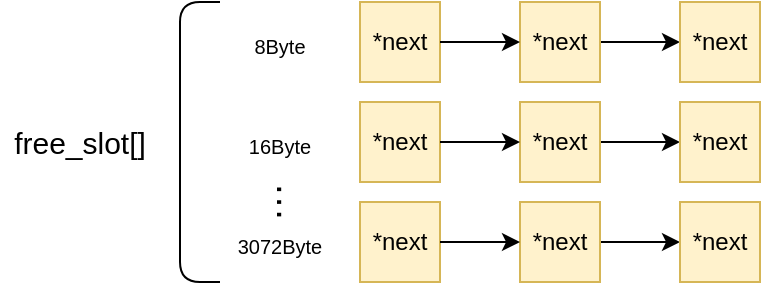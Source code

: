 <mxfile>
    <diagram id="4Jze_hzFDNwxFae50Id3" name="第 1 页">
        <mxGraphModel dx="938" dy="535" grid="1" gridSize="10" guides="1" tooltips="1" connect="1" arrows="1" fold="1" page="1" pageScale="1" pageWidth="827" pageHeight="1169" math="0" shadow="0">
            <root>
                <mxCell id="oKTXekkRCpzwNlFi2FN4-0"/>
                <mxCell id="oKTXekkRCpzwNlFi2FN4-1" parent="oKTXekkRCpzwNlFi2FN4-0"/>
                <mxCell id="JrjyVHzSMyz8ERTU13ko-0" value="*next" style="rounded=0;whiteSpace=wrap;html=1;fillColor=#fff2cc;strokeColor=#d6b656;" vertex="1" parent="oKTXekkRCpzwNlFi2FN4-1">
                    <mxGeometry x="360" y="280" width="40" height="40" as="geometry"/>
                </mxCell>
                <mxCell id="JrjyVHzSMyz8ERTU13ko-5" style="edgeStyle=none;html=1;exitX=1;exitY=0.5;exitDx=0;exitDy=0;entryX=0;entryY=0.5;entryDx=0;entryDy=0;fontSize=15;" edge="1" parent="oKTXekkRCpzwNlFi2FN4-1" source="JrjyVHzSMyz8ERTU13ko-1" target="JrjyVHzSMyz8ERTU13ko-2">
                    <mxGeometry relative="1" as="geometry"/>
                </mxCell>
                <mxCell id="JrjyVHzSMyz8ERTU13ko-1" value="*next" style="rounded=0;whiteSpace=wrap;html=1;fillColor=#fff2cc;strokeColor=#d6b656;" vertex="1" parent="oKTXekkRCpzwNlFi2FN4-1">
                    <mxGeometry x="440" y="280" width="40" height="40" as="geometry"/>
                </mxCell>
                <mxCell id="JrjyVHzSMyz8ERTU13ko-2" value="*next" style="rounded=0;whiteSpace=wrap;html=1;fillColor=#fff2cc;strokeColor=#d6b656;" vertex="1" parent="oKTXekkRCpzwNlFi2FN4-1">
                    <mxGeometry x="520" y="280" width="40" height="40" as="geometry"/>
                </mxCell>
                <mxCell id="JrjyVHzSMyz8ERTU13ko-3" value="" style="endArrow=classic;html=1;fontSize=15;entryX=0;entryY=0.5;entryDx=0;entryDy=0;exitX=1;exitY=0.5;exitDx=0;exitDy=0;" edge="1" parent="oKTXekkRCpzwNlFi2FN4-1" source="JrjyVHzSMyz8ERTU13ko-0" target="JrjyVHzSMyz8ERTU13ko-1">
                    <mxGeometry width="50" height="50" relative="1" as="geometry">
                        <mxPoint x="380" y="330" as="sourcePoint"/>
                        <mxPoint x="430" y="280" as="targetPoint"/>
                    </mxGeometry>
                </mxCell>
                <mxCell id="JrjyVHzSMyz8ERTU13ko-6" value="free_slot[]" style="text;html=1;strokeColor=none;fillColor=none;align=center;verticalAlign=middle;whiteSpace=wrap;rounded=0;fontSize=15;" vertex="1" parent="oKTXekkRCpzwNlFi2FN4-1">
                    <mxGeometry x="180" y="335" width="80" height="30" as="geometry"/>
                </mxCell>
                <mxCell id="JrjyVHzSMyz8ERTU13ko-7" value="*next" style="rounded=0;whiteSpace=wrap;html=1;fillColor=#fff2cc;strokeColor=#d6b656;" vertex="1" parent="oKTXekkRCpzwNlFi2FN4-1">
                    <mxGeometry x="360" y="330" width="40" height="40" as="geometry"/>
                </mxCell>
                <mxCell id="JrjyVHzSMyz8ERTU13ko-8" style="edgeStyle=none;html=1;exitX=1;exitY=0.5;exitDx=0;exitDy=0;entryX=0;entryY=0.5;entryDx=0;entryDy=0;fontSize=15;" edge="1" parent="oKTXekkRCpzwNlFi2FN4-1" source="JrjyVHzSMyz8ERTU13ko-9" target="JrjyVHzSMyz8ERTU13ko-10">
                    <mxGeometry relative="1" as="geometry"/>
                </mxCell>
                <mxCell id="JrjyVHzSMyz8ERTU13ko-9" value="*next" style="rounded=0;whiteSpace=wrap;html=1;fillColor=#fff2cc;strokeColor=#d6b656;" vertex="1" parent="oKTXekkRCpzwNlFi2FN4-1">
                    <mxGeometry x="440" y="330" width="40" height="40" as="geometry"/>
                </mxCell>
                <mxCell id="JrjyVHzSMyz8ERTU13ko-10" value="*next" style="rounded=0;whiteSpace=wrap;html=1;fillColor=#fff2cc;strokeColor=#d6b656;" vertex="1" parent="oKTXekkRCpzwNlFi2FN4-1">
                    <mxGeometry x="520" y="330" width="40" height="40" as="geometry"/>
                </mxCell>
                <mxCell id="JrjyVHzSMyz8ERTU13ko-11" value="" style="endArrow=classic;html=1;fontSize=15;entryX=0;entryY=0.5;entryDx=0;entryDy=0;exitX=1;exitY=0.5;exitDx=0;exitDy=0;" edge="1" parent="oKTXekkRCpzwNlFi2FN4-1" source="JrjyVHzSMyz8ERTU13ko-7" target="JrjyVHzSMyz8ERTU13ko-9">
                    <mxGeometry width="50" height="50" relative="1" as="geometry">
                        <mxPoint x="380" y="380" as="sourcePoint"/>
                        <mxPoint x="430" y="330" as="targetPoint"/>
                    </mxGeometry>
                </mxCell>
                <mxCell id="JrjyVHzSMyz8ERTU13ko-12" value="*next" style="rounded=0;whiteSpace=wrap;html=1;fillColor=#fff2cc;strokeColor=#d6b656;" vertex="1" parent="oKTXekkRCpzwNlFi2FN4-1">
                    <mxGeometry x="360" y="380" width="40" height="40" as="geometry"/>
                </mxCell>
                <mxCell id="JrjyVHzSMyz8ERTU13ko-13" style="edgeStyle=none;html=1;exitX=1;exitY=0.5;exitDx=0;exitDy=0;entryX=0;entryY=0.5;entryDx=0;entryDy=0;fontSize=15;" edge="1" parent="oKTXekkRCpzwNlFi2FN4-1" source="JrjyVHzSMyz8ERTU13ko-14" target="JrjyVHzSMyz8ERTU13ko-15">
                    <mxGeometry relative="1" as="geometry"/>
                </mxCell>
                <mxCell id="JrjyVHzSMyz8ERTU13ko-14" value="*next" style="rounded=0;whiteSpace=wrap;html=1;fillColor=#fff2cc;strokeColor=#d6b656;" vertex="1" parent="oKTXekkRCpzwNlFi2FN4-1">
                    <mxGeometry x="440" y="380" width="40" height="40" as="geometry"/>
                </mxCell>
                <mxCell id="JrjyVHzSMyz8ERTU13ko-15" value="*next" style="rounded=0;whiteSpace=wrap;html=1;fillColor=#fff2cc;strokeColor=#d6b656;" vertex="1" parent="oKTXekkRCpzwNlFi2FN4-1">
                    <mxGeometry x="520" y="380" width="40" height="40" as="geometry"/>
                </mxCell>
                <mxCell id="JrjyVHzSMyz8ERTU13ko-16" value="" style="endArrow=classic;html=1;fontSize=15;entryX=0;entryY=0.5;entryDx=0;entryDy=0;exitX=1;exitY=0.5;exitDx=0;exitDy=0;" edge="1" parent="oKTXekkRCpzwNlFi2FN4-1" source="JrjyVHzSMyz8ERTU13ko-12" target="JrjyVHzSMyz8ERTU13ko-14">
                    <mxGeometry width="50" height="50" relative="1" as="geometry">
                        <mxPoint x="380" y="430" as="sourcePoint"/>
                        <mxPoint x="430" y="380" as="targetPoint"/>
                    </mxGeometry>
                </mxCell>
                <mxCell id="JrjyVHzSMyz8ERTU13ko-17" value="&lt;font style=&quot;font-size: 10px&quot;&gt;8Byte&lt;/font&gt;" style="text;html=1;strokeColor=none;fillColor=none;align=center;verticalAlign=middle;whiteSpace=wrap;rounded=0;fontSize=15;" vertex="1" parent="oKTXekkRCpzwNlFi2FN4-1">
                    <mxGeometry x="290" y="285" width="60" height="30" as="geometry"/>
                </mxCell>
                <mxCell id="JrjyVHzSMyz8ERTU13ko-18" value="&lt;font style=&quot;font-size: 10px&quot;&gt;16Byte&lt;/font&gt;" style="text;html=1;strokeColor=none;fillColor=none;align=center;verticalAlign=middle;whiteSpace=wrap;rounded=0;fontSize=15;" vertex="1" parent="oKTXekkRCpzwNlFi2FN4-1">
                    <mxGeometry x="290" y="335" width="60" height="30" as="geometry"/>
                </mxCell>
                <mxCell id="JrjyVHzSMyz8ERTU13ko-19" value="&lt;font style=&quot;font-size: 10px&quot;&gt;3072Byte&lt;/font&gt;" style="text;html=1;strokeColor=none;fillColor=none;align=center;verticalAlign=middle;whiteSpace=wrap;rounded=0;fontSize=15;" vertex="1" parent="oKTXekkRCpzwNlFi2FN4-1">
                    <mxGeometry x="290" y="385" width="60" height="30" as="geometry"/>
                </mxCell>
                <mxCell id="JrjyVHzSMyz8ERTU13ko-20" value="" style="shape=curlyBracket;whiteSpace=wrap;html=1;rounded=1;fontSize=10;fillColor=#FFFFFF;size=0;" vertex="1" parent="oKTXekkRCpzwNlFi2FN4-1">
                    <mxGeometry x="270" y="280" width="20" height="140" as="geometry"/>
                </mxCell>
                <mxCell id="JrjyVHzSMyz8ERTU13ko-21" value="&lt;font style=&quot;font-size: 19px&quot;&gt;···&lt;/font&gt;" style="text;html=1;strokeColor=none;fillColor=none;align=center;verticalAlign=middle;whiteSpace=wrap;rounded=0;fontSize=10;rotation=90;" vertex="1" parent="oKTXekkRCpzwNlFi2FN4-1">
                    <mxGeometry x="300" y="365" width="40" height="30" as="geometry"/>
                </mxCell>
            </root>
        </mxGraphModel>
    </diagram>
    <diagram id="srqvcAy_XOMKUpoQb4qz" name="第 2 页">
        <mxGraphModel dx="1133" dy="647" grid="1" gridSize="10" guides="1" tooltips="1" connect="1" arrows="1" fold="1" page="1" pageScale="1" pageWidth="827" pageHeight="1169" math="0" shadow="0">
            <root>
                <mxCell id="mBV_9iGOerFN8RgRmnWN-0"/>
                <mxCell id="mBV_9iGOerFN8RgRmnWN-1" parent="mBV_9iGOerFN8RgRmnWN-0"/>
                <mxCell id="ydSMaud5VAtaV8yBInLQ-0" value="&amp;nbsp; &amp;nbsp; &amp;nbsp; &amp;nbsp; &amp;nbsp; &amp;nbsp;······" style="rounded=0;whiteSpace=wrap;html=1;shadow=0;sketch=0;fontFamily=Comic Sans MS;fontSize=15;fontColor=#000000;fillColor=#FFFFFF;" parent="mBV_9iGOerFN8RgRmnWN-1" vertex="1">
                    <mxGeometry x="160" y="360" width="430" height="40" as="geometry"/>
                </mxCell>
                <mxCell id="ydSMaud5VAtaV8yBInLQ-1" value="0" style="rounded=0;whiteSpace=wrap;html=1;shadow=0;sketch=0;fontFamily=Comic Sans MS;fontSize=15;fontColor=#000000;fillColor=#FFFFFF;" parent="mBV_9iGOerFN8RgRmnWN-1" vertex="1">
                    <mxGeometry x="160" y="360" width="40" height="40" as="geometry"/>
                </mxCell>
                <mxCell id="ydSMaud5VAtaV8yBInLQ-2" value="1" style="rounded=0;whiteSpace=wrap;html=1;shadow=0;sketch=0;fontFamily=Comic Sans MS;fontSize=15;fontColor=#000000;fillColor=#FFFFFF;" parent="mBV_9iGOerFN8RgRmnWN-1" vertex="1">
                    <mxGeometry x="200" y="360" width="40" height="40" as="geometry"/>
                </mxCell>
                <mxCell id="ydSMaud5VAtaV8yBInLQ-3" value="0" style="rounded=0;whiteSpace=wrap;html=1;shadow=0;sketch=0;fontFamily=Comic Sans MS;fontSize=15;fontColor=#000000;fillColor=#FFFFFF;" parent="mBV_9iGOerFN8RgRmnWN-1" vertex="1">
                    <mxGeometry x="560" y="360" width="40" height="40" as="geometry"/>
                </mxCell>
                <mxCell id="ydSMaud5VAtaV8yBInLQ-4" value="0" style="rounded=0;whiteSpace=wrap;html=1;shadow=0;sketch=0;fontFamily=Comic Sans MS;fontSize=15;fontColor=#000000;fillColor=#FFFFFF;" parent="mBV_9iGOerFN8RgRmnWN-1" vertex="1">
                    <mxGeometry x="520" y="360" width="40" height="40" as="geometry"/>
                </mxCell>
                <mxCell id="ydSMaud5VAtaV8yBInLQ-5" value="0" style="rounded=0;whiteSpace=wrap;html=1;shadow=0;sketch=0;fontFamily=Comic Sans MS;fontSize=15;fontColor=#000000;fillColor=#FFFFFF;" parent="mBV_9iGOerFN8RgRmnWN-1" vertex="1">
                    <mxGeometry x="240" y="360" width="40" height="40" as="geometry"/>
                </mxCell>
                <mxCell id="ydSMaud5VAtaV8yBInLQ-6" value="0" style="rounded=0;whiteSpace=wrap;html=1;shadow=0;sketch=0;fontFamily=Comic Sans MS;fontSize=15;fontColor=#000000;fillColor=#FFFFFF;" parent="mBV_9iGOerFN8RgRmnWN-1" vertex="1">
                    <mxGeometry x="440" y="360" width="40" height="40" as="geometry"/>
                </mxCell>
                <mxCell id="ydSMaud5VAtaV8yBInLQ-7" value="1" style="rounded=0;whiteSpace=wrap;html=1;shadow=0;sketch=0;fontFamily=Comic Sans MS;fontSize=15;fontColor=#000000;fillColor=#FFFFFF;" parent="mBV_9iGOerFN8RgRmnWN-1" vertex="1">
                    <mxGeometry x="480" y="360" width="40" height="40" as="geometry"/>
                </mxCell>
                <mxCell id="ydSMaud5VAtaV8yBInLQ-8" value="0" style="rounded=0;whiteSpace=wrap;html=1;shadow=0;sketch=0;fontFamily=Comic Sans MS;fontSize=15;fontColor=#000000;fillColor=#FFFFFF;" parent="mBV_9iGOerFN8RgRmnWN-1" vertex="1">
                    <mxGeometry x="280" y="360" width="40" height="40" as="geometry"/>
                </mxCell>
                <mxCell id="ydSMaud5VAtaV8yBInLQ-9" value="ChunkObject-&amp;gt;free_map" style="text;html=1;strokeColor=none;fillColor=none;align=center;verticalAlign=middle;whiteSpace=wrap;rounded=0;shadow=0;sketch=0;fontFamily=Comic Sans MS;fontSize=14;fontColor=#000000;" parent="mBV_9iGOerFN8RgRmnWN-1" vertex="1">
                    <mxGeometry x="280" y="410" width="220" height="40" as="geometry"/>
                </mxCell>
                <mxCell id="ydSMaud5VAtaV8yBInLQ-10" value="1" style="rounded=0;whiteSpace=wrap;html=1;shadow=0;sketch=0;fontFamily=Comic Sans MS;fontSize=15;fontColor=#000000;fillColor=#FFFFFF;" parent="mBV_9iGOerFN8RgRmnWN-1" vertex="1">
                    <mxGeometry x="320" y="360" width="40" height="40" as="geometry"/>
                </mxCell>
            </root>
        </mxGraphModel>
    </diagram>
    <diagram id="8I2nmrFYRZc-3gVUDwtx" name="第 3 页">
        <mxGraphModel dx="1360" dy="776" grid="1" gridSize="10" guides="1" tooltips="1" connect="1" arrows="1" fold="1" page="1" pageScale="1" pageWidth="827" pageHeight="1169" math="0" shadow="0">
            <root>
                <mxCell id="l7lGgiRc8v5T809vgciw-0"/>
                <mxCell id="l7lGgiRc8v5T809vgciw-1" parent="l7lGgiRc8v5T809vgciw-0"/>
                <mxCell id="l7lGgiRc8v5T809vgciw-2" value="" style="rounded=0;whiteSpace=wrap;html=1;fillColor=#d5e8d4;strokeColor=#82b366;" vertex="1" parent="l7lGgiRc8v5T809vgciw-1">
                    <mxGeometry x="200" y="360" width="240" height="40" as="geometry"/>
                </mxCell>
                <mxCell id="l7lGgiRc8v5T809vgciw-3" value="" style="rounded=0;whiteSpace=wrap;html=1;fillColor=#d5e8d4;strokeColor=#82b366;" vertex="1" parent="l7lGgiRc8v5T809vgciw-1">
                    <mxGeometry x="210" y="250" width="40" height="10" as="geometry"/>
                </mxCell>
                <mxCell id="l7lGgiRc8v5T809vgciw-4" value="" style="rounded=0;whiteSpace=wrap;html=1;fillColor=#fff2cc;strokeColor=#d6b656;" vertex="1" parent="l7lGgiRc8v5T809vgciw-1">
                    <mxGeometry x="200" y="360" width="40" height="40" as="geometry"/>
                </mxCell>
                <mxCell id="l7lGgiRc8v5T809vgciw-5" value="" style="rounded=0;whiteSpace=wrap;html=1;fillColor=#f8cecc;strokeColor=#b85450;" vertex="1" parent="l7lGgiRc8v5T809vgciw-1">
                    <mxGeometry x="200" y="360" width="20" height="40" as="geometry"/>
                </mxCell>
                <mxCell id="l7lGgiRc8v5T809vgciw-6" value="" style="rounded=0;whiteSpace=wrap;html=1;fillColor=#fff2cc;strokeColor=#d6b656;" vertex="1" parent="l7lGgiRc8v5T809vgciw-1">
                    <mxGeometry x="240" y="360" width="40" height="40" as="geometry"/>
                </mxCell>
                <mxCell id="l7lGgiRc8v5T809vgciw-7" value="" style="rounded=0;whiteSpace=wrap;html=1;fillColor=#f8cecc;strokeColor=#b85450;" vertex="1" parent="l7lGgiRc8v5T809vgciw-1">
                    <mxGeometry x="250" y="360" width="10" height="40" as="geometry"/>
                </mxCell>
                <mxCell id="l7lGgiRc8v5T809vgciw-8" value="" style="rounded=0;whiteSpace=wrap;html=1;fillColor=#fff2cc;strokeColor=#d6b656;" vertex="1" parent="l7lGgiRc8v5T809vgciw-1">
                    <mxGeometry x="320" y="360" width="40" height="40" as="geometry"/>
                </mxCell>
                <mxCell id="l7lGgiRc8v5T809vgciw-9" value="Chunk内存" style="text;html=1;strokeColor=none;fillColor=none;align=center;verticalAlign=middle;whiteSpace=wrap;rounded=0;" vertex="1" parent="l7lGgiRc8v5T809vgciw-1">
                    <mxGeometry x="260" y="240" width="120" height="30" as="geometry"/>
                </mxCell>
                <mxCell id="l7lGgiRc8v5T809vgciw-10" value="" style="rounded=0;whiteSpace=wrap;html=1;fillColor=#f8cecc;strokeColor=#b85450;" vertex="1" parent="l7lGgiRc8v5T809vgciw-1">
                    <mxGeometry x="210" y="330" width="40" height="10" as="geometry"/>
                </mxCell>
                <mxCell id="l7lGgiRc8v5T809vgciw-11" value="" style="rounded=0;whiteSpace=wrap;html=1;fillColor=#fff2cc;strokeColor=#d6b656;" vertex="1" parent="l7lGgiRc8v5T809vgciw-1">
                    <mxGeometry x="210" y="290" width="40" height="10" as="geometry"/>
                </mxCell>
                <mxCell id="l7lGgiRc8v5T809vgciw-12" value="Page内存" style="text;html=1;strokeColor=none;fillColor=none;align=center;verticalAlign=middle;whiteSpace=wrap;rounded=0;" vertex="1" parent="l7lGgiRc8v5T809vgciw-1">
                    <mxGeometry x="260" y="280" width="120" height="30" as="geometry"/>
                </mxCell>
                <mxCell id="l7lGgiRc8v5T809vgciw-13" value="Slot内存" style="text;html=1;strokeColor=none;fillColor=none;align=center;verticalAlign=middle;whiteSpace=wrap;rounded=0;" vertex="1" parent="l7lGgiRc8v5T809vgciw-1">
                    <mxGeometry x="260" y="320" width="120" height="30" as="geometry"/>
                </mxCell>
                <mxCell id="l7lGgiRc8v5T809vgciw-14" value="" style="rounded=0;whiteSpace=wrap;html=1;" vertex="1" parent="l7lGgiRc8v5T809vgciw-1">
                    <mxGeometry x="80" y="240" width="80" height="240" as="geometry"/>
                </mxCell>
                <mxCell id="l7lGgiRc8v5T809vgciw-15" value="&lt;font style=&quot;font-size: 15px&quot;&gt;2_2&lt;/font&gt;" style="rounded=0;whiteSpace=wrap;html=1;" vertex="1" parent="l7lGgiRc8v5T809vgciw-1">
                    <mxGeometry x="80" y="240" width="80" height="40" as="geometry"/>
                </mxCell>
                <mxCell id="l7lGgiRc8v5T809vgciw-16" value="2_1" style="rounded=0;whiteSpace=wrap;html=1;fontSize=15;fillColor=#FFFFFF;" vertex="1" parent="l7lGgiRc8v5T809vgciw-1">
                    <mxGeometry x="80" y="280" width="80" height="40" as="geometry"/>
                </mxCell>
                <mxCell id="l7lGgiRc8v5T809vgciw-17" value="0" style="rounded=0;whiteSpace=wrap;html=1;fontSize=15;fillColor=#FFFFFF;" vertex="1" parent="l7lGgiRc8v5T809vgciw-1">
                    <mxGeometry x="80" y="320" width="80" height="40" as="geometry"/>
                </mxCell>
                <mxCell id="l7lGgiRc8v5T809vgciw-18" value="1-1" style="rounded=0;whiteSpace=wrap;html=1;fontSize=15;fillColor=#FFFFFF;" vertex="1" parent="l7lGgiRc8v5T809vgciw-1">
                    <mxGeometry x="80" y="360" width="80" height="40" as="geometry"/>
                </mxCell>
                <mxCell id="l7lGgiRc8v5T809vgciw-19" value="0" style="rounded=0;whiteSpace=wrap;html=1;fontSize=15;fillColor=#FFFFFF;" vertex="1" parent="l7lGgiRc8v5T809vgciw-1">
                    <mxGeometry x="80" y="400" width="80" height="40" as="geometry"/>
                </mxCell>
                <mxCell id="l7lGgiRc8v5T809vgciw-20" value="0" style="rounded=0;whiteSpace=wrap;html=1;fontSize=15;fillColor=#FFFFFF;" vertex="1" parent="l7lGgiRc8v5T809vgciw-1">
                    <mxGeometry x="80" y="440" width="80" height="40" as="geometry"/>
                </mxCell>
                <mxCell id="l7lGgiRc8v5T809vgciw-21" value="" style="endArrow=classic;html=1;fontSize=15;entryX=0;entryY=1;entryDx=0;entryDy=0;" edge="1" parent="l7lGgiRc8v5T809vgciw-1" source="l7lGgiRc8v5T809vgciw-22" target="l7lGgiRc8v5T809vgciw-7">
                    <mxGeometry width="50" height="50" relative="1" as="geometry">
                        <mxPoint x="255" y="440" as="sourcePoint"/>
                        <mxPoint x="310" y="360" as="targetPoint"/>
                    </mxGeometry>
                </mxCell>
                <mxCell id="l7lGgiRc8v5T809vgciw-22" value="*ptr=205" style="text;html=1;strokeColor=none;fillColor=none;align=center;verticalAlign=middle;whiteSpace=wrap;rounded=0;fontSize=15;" vertex="1" parent="l7lGgiRc8v5T809vgciw-1">
                    <mxGeometry x="230" y="420" width="40" height="30" as="geometry"/>
                </mxCell>
            </root>
        </mxGraphModel>
    </diagram>
</mxfile>